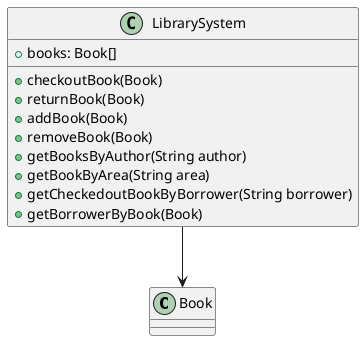 @startuml init1

class Book{

}

class LibrarySystem{
    + books: Book[]
    + checkoutBook(Book)
    + returnBook(Book)
    + addBook(Book)
    + removeBook(Book)
    + getBooksByAuthor(String author)
    + getBookByArea(String area)
    + getCheckedoutBookByBorrower(String borrower)
    + getBorrowerByBook(Book)
}

LibrarySystem --> Book

@enduml